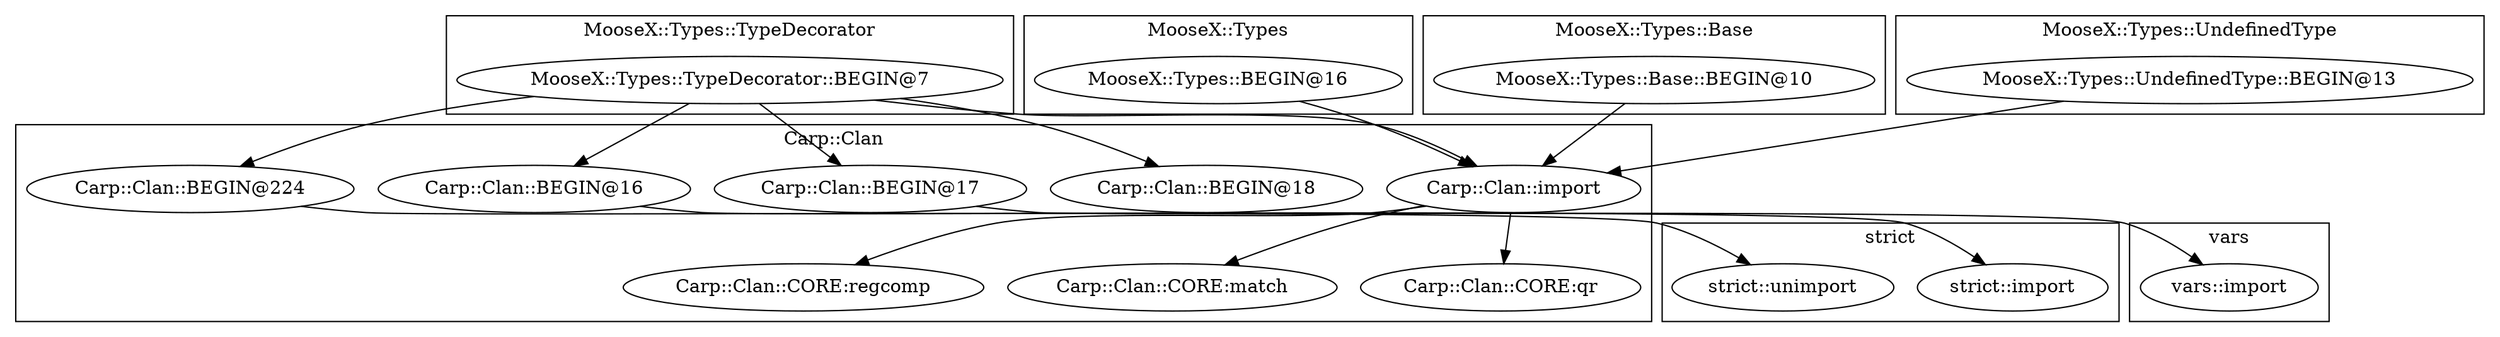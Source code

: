 digraph {
graph [overlap=false]
subgraph cluster_MooseX_Types_TypeDecorator {
	label="MooseX::Types::TypeDecorator";
	"MooseX::Types::TypeDecorator::BEGIN@7";
}
subgraph cluster_vars {
	label="vars";
	"vars::import";
}
subgraph cluster_Carp_Clan {
	label="Carp::Clan";
	"Carp::Clan::BEGIN@224";
	"Carp::Clan::BEGIN@17";
	"Carp::Clan::CORE:regcomp";
	"Carp::Clan::BEGIN@16";
	"Carp::Clan::CORE:match";
	"Carp::Clan::import";
	"Carp::Clan::BEGIN@18";
	"Carp::Clan::CORE:qr";
}
subgraph cluster_strict {
	label="strict";
	"strict::import";
	"strict::unimport";
}
subgraph cluster_MooseX_Types {
	label="MooseX::Types";
	"MooseX::Types::BEGIN@16";
}
subgraph cluster_MooseX_Types_Base {
	label="MooseX::Types::Base";
	"MooseX::Types::Base::BEGIN@10";
}
subgraph cluster_MooseX_Types_UndefinedType {
	label="MooseX::Types::UndefinedType";
	"MooseX::Types::UndefinedType::BEGIN@13";
}
"Carp::Clan::import" -> "Carp::Clan::CORE:match";
"MooseX::Types::UndefinedType::BEGIN@13" -> "Carp::Clan::import";
"MooseX::Types::BEGIN@16" -> "Carp::Clan::import";
"MooseX::Types::TypeDecorator::BEGIN@7" -> "Carp::Clan::import";
"MooseX::Types::Base::BEGIN@10" -> "Carp::Clan::import";
"MooseX::Types::TypeDecorator::BEGIN@7" -> "Carp::Clan::BEGIN@16";
"MooseX::Types::TypeDecorator::BEGIN@7" -> "Carp::Clan::BEGIN@224";
"Carp::Clan::BEGIN@224" -> "strict::unimport";
"Carp::Clan::import" -> "Carp::Clan::CORE:qr";
"Carp::Clan::import" -> "Carp::Clan::CORE:regcomp";
"Carp::Clan::BEGIN@17" -> "vars::import";
"MooseX::Types::TypeDecorator::BEGIN@7" -> "Carp::Clan::BEGIN@18";
"MooseX::Types::TypeDecorator::BEGIN@7" -> "Carp::Clan::BEGIN@17";
"Carp::Clan::BEGIN@16" -> "strict::import";
}
